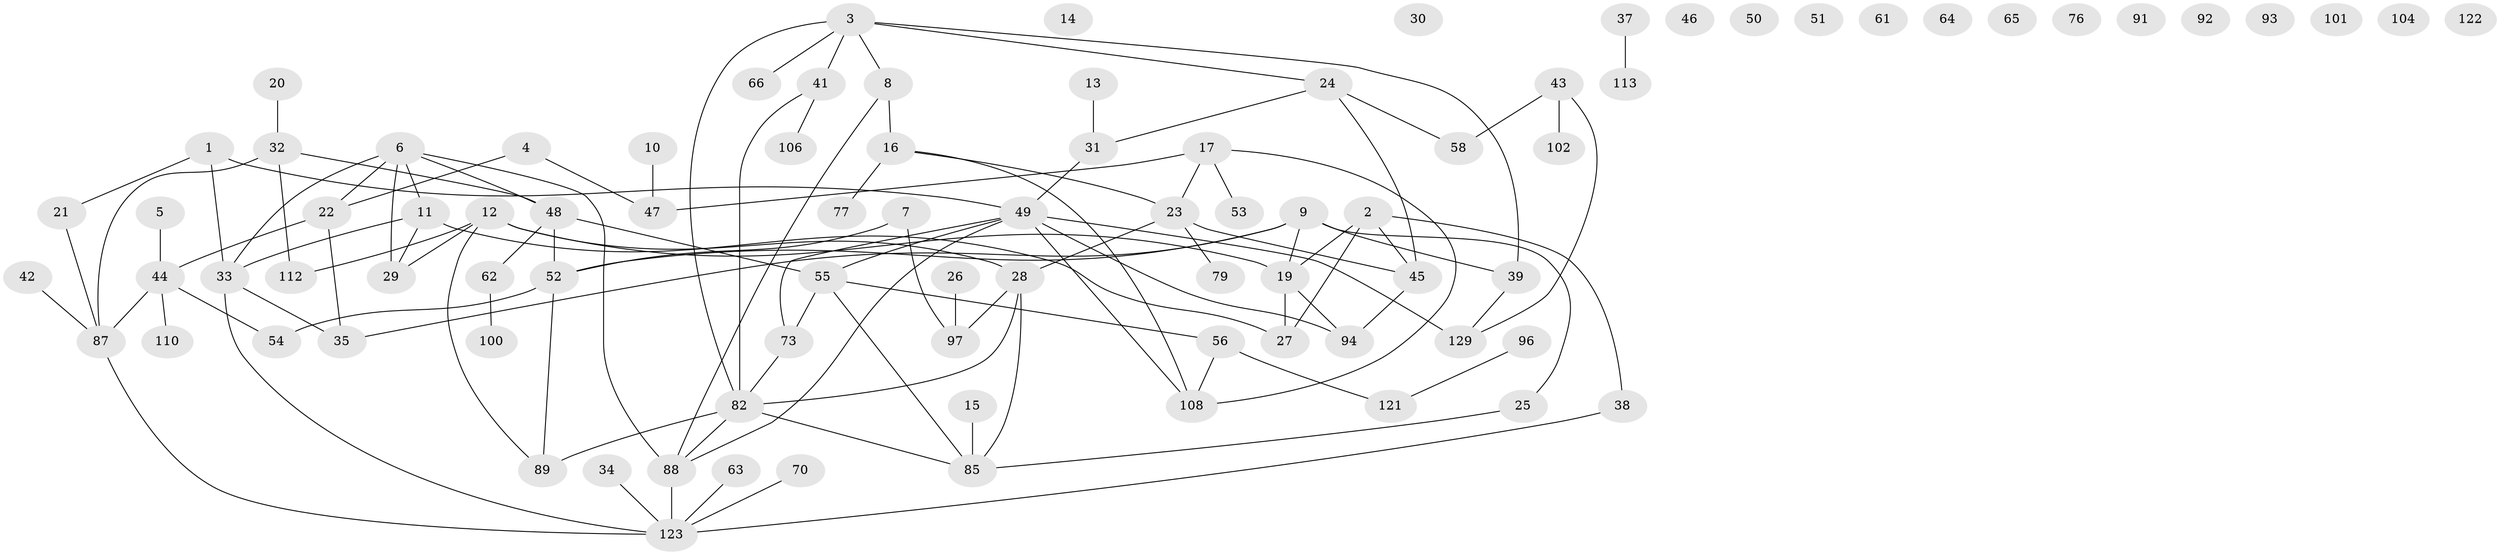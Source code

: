 // Generated by graph-tools (version 1.1) at 2025/23/03/03/25 07:23:26]
// undirected, 89 vertices, 112 edges
graph export_dot {
graph [start="1"]
  node [color=gray90,style=filled];
  1 [super="+69"];
  2 [super="+59"];
  3 [super="+81"];
  4;
  5;
  6 [super="+18"];
  7;
  8;
  9 [super="+60"];
  10 [super="+118"];
  11 [super="+78"];
  12 [super="+74"];
  13;
  14;
  15 [super="+86"];
  16 [super="+95"];
  17 [super="+105"];
  19 [super="+107"];
  20;
  21 [super="+40"];
  22 [super="+71"];
  23 [super="+127"];
  24;
  25 [super="+128"];
  26;
  27;
  28 [super="+119"];
  29;
  30;
  31 [super="+68"];
  32 [super="+57"];
  33 [super="+36"];
  34;
  35 [super="+126"];
  37;
  38;
  39 [super="+98"];
  41;
  42;
  43 [super="+111"];
  44 [super="+83"];
  45 [super="+117"];
  46;
  47 [super="+116"];
  48;
  49 [super="+90"];
  50;
  51;
  52 [super="+99"];
  53;
  54 [super="+75"];
  55 [super="+84"];
  56 [super="+120"];
  58 [super="+67"];
  61;
  62;
  63 [super="+72"];
  64;
  65 [super="+80"];
  66;
  70;
  73 [super="+109"];
  76;
  77;
  79;
  82 [super="+103"];
  85 [super="+130"];
  87;
  88 [super="+114"];
  89;
  91;
  92;
  93;
  94;
  96;
  97 [super="+131"];
  100;
  101;
  102 [super="+115"];
  104;
  106 [super="+124"];
  108;
  110;
  112;
  113;
  121;
  122;
  123 [super="+125"];
  129;
  1 -- 49;
  1 -- 21;
  1 -- 33;
  2 -- 45;
  2 -- 27;
  2 -- 38;
  2 -- 19;
  3 -- 24;
  3 -- 66;
  3 -- 82;
  3 -- 8;
  3 -- 41;
  3 -- 39;
  4 -- 47;
  4 -- 22;
  5 -- 44;
  6 -- 11;
  6 -- 88;
  6 -- 22;
  6 -- 48;
  6 -- 29;
  6 -- 33;
  7 -- 52;
  7 -- 97;
  8 -- 16 [weight=2];
  8 -- 88;
  9 -- 39;
  9 -- 19;
  9 -- 35;
  9 -- 25;
  9 -- 52;
  10 -- 47;
  11 -- 27;
  11 -- 29;
  11 -- 33;
  12 -- 28;
  12 -- 29;
  12 -- 112;
  12 -- 89;
  12 -- 19;
  13 -- 31;
  15 -- 85;
  16 -- 23;
  16 -- 77;
  16 -- 108;
  17 -- 108;
  17 -- 53;
  17 -- 23;
  17 -- 47;
  19 -- 27;
  19 -- 94;
  20 -- 32;
  21 -- 87;
  22 -- 35;
  22 -- 44;
  23 -- 79;
  23 -- 45;
  23 -- 28;
  24 -- 31;
  24 -- 45;
  24 -- 58;
  25 -- 85;
  26 -- 97;
  28 -- 85;
  28 -- 82;
  28 -- 97;
  31 -- 49;
  32 -- 48;
  32 -- 112;
  32 -- 87;
  33 -- 123;
  33 -- 35;
  34 -- 123;
  37 -- 113;
  38 -- 123;
  39 -- 129;
  41 -- 106;
  41 -- 82;
  42 -- 87;
  43 -- 129;
  43 -- 102;
  43 -- 58;
  44 -- 54;
  44 -- 87;
  44 -- 110;
  45 -- 94;
  48 -- 52;
  48 -- 55;
  48 -- 62;
  49 -- 94;
  49 -- 129;
  49 -- 108;
  49 -- 73;
  49 -- 55;
  49 -- 88;
  52 -- 89;
  52 -- 54;
  55 -- 56;
  55 -- 73;
  55 -- 85;
  56 -- 121;
  56 -- 108;
  62 -- 100;
  63 -- 123;
  70 -- 123;
  73 -- 82;
  82 -- 89;
  82 -- 85;
  82 -- 88;
  87 -- 123;
  88 -- 123;
  96 -- 121;
}
